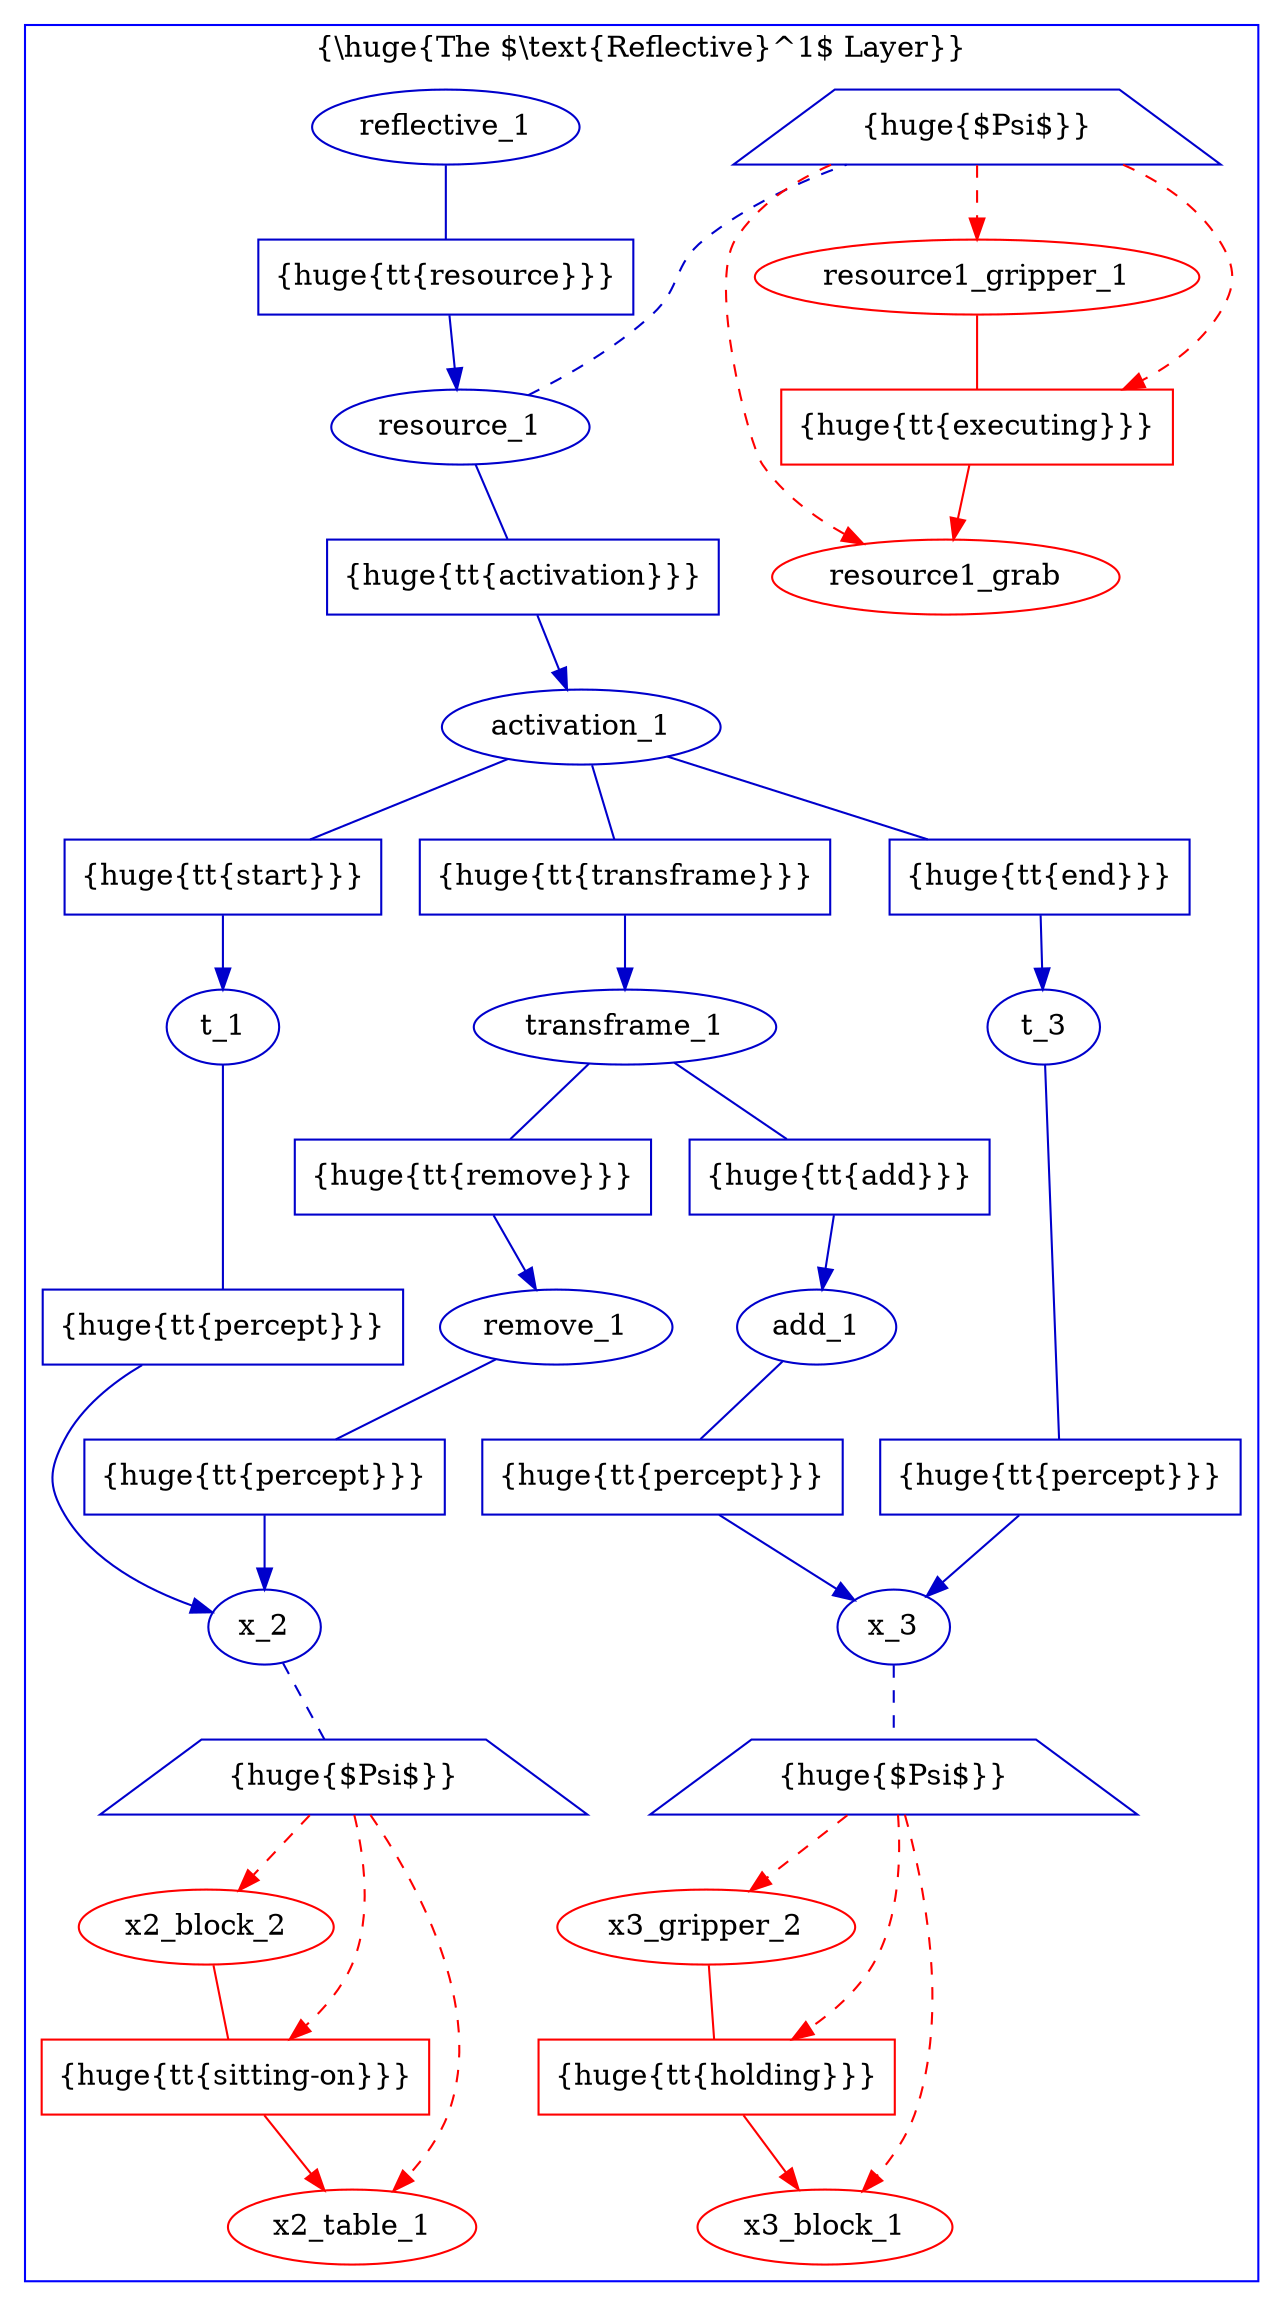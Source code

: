digraph G {

  subgraph cluster_1 {
    label = "{\\huge{The $\\text{Reflective}^1$ Layer}}";
    color=blue
    
    // reflective
    node [fillcolor = white, color = "#0000CC", style = filled];
    edge [color = "#0000CC"];
        
    // x_2^*
    
    x2_block_2   [texlbl = "{\huge{\tt{Block}}}",color=red];
    x2_table_1   [texlbl = "{\huge{\tt{Table}}}",color=red];
    
    x2_block_2_sitting_on_x2_table_1 [shape=box,style=filled,label="{\huge{\tt{sitting-on}}}",color=red];
    x2_block_2 -> x2_block_2_sitting_on_x2_table_1 [arrowhead=none,color=red];
    x2_block_2_sitting_on_x2_table_1 -> x2_table_1 [style="-triangle 45",color=red];
    
    x_2 [texlbl = "{\huge{\tt{Symbol*}}}"];
    x_2_reflecting [shape=trapezium,style=filled,label="{\huge{$\Psi$}}",nodesep="0.02",margin="0.11,0.055"];
    x_2 -> x_2_reflecting [style=dashed,arrowhead=none];
    x_2_reflecting -> x2_block_2 [style="-triangle 45,dashed", color=red];
    x_2_reflecting -> x2_table_1 [style="-triangle 45,dashed", color=red];
    x_2_reflecting -> x2_block_2_sitting_on_x2_table_1 [style="-triangle 45,dashed", color=red];
    
    // x_3^*
    
    x3_gripper_2 [texlbl = "{\huge{\tt{Gripper}}}",color=red];
    x3_block_1   [texlbl = "{\huge{\tt{Block}}}",color=red];
    
    x3_gripper_2_holding_x3_block_1 [shape=box,style=filled,label="{\huge{\tt{holding}}}",color=red];
    x3_gripper_2 -> x3_gripper_2_holding_x3_block_1 [arrowhead=none,color=red];
    x3_gripper_2_holding_x3_block_1 -> x3_block_1 [style="-triangle 45",color=red];
    
    x_3 [texlbl = "{\huge{\tt{Symbol*}}}"];
    x_3_reflecting [shape=trapezium,style=filled,label="{\huge{$\Psi$}}",nodesep="0.02",margin="0.11,0.055"];
    x_3 -> x_3_reflecting [style=dashed,arrowhead=none];
    x_3_reflecting -> x3_gripper_2 [style="-triangle 45,dashed", color=red];
    x_3_reflecting -> x3_block_1 [style="-triangle 45,dashed", color=red];
    x_3_reflecting -> x3_gripper_2_holding_x3_block_1 [style="-triangle 45,dashed", color=red];
    
    // t_1
    
    t_1 [texlbl = "{\huge{\tt{Simultaneity}}}"];
    
    t_1_percept_x_2 [shape=box,style=filled,label="{\huge{\tt{percept}}}"];
    t_1 -> t_1_percept_x_2 [arrowhead=none];
    t_1_percept_x_2 -> x_2 [style="-triangle 45"];
    
    // t_3
    
    t_3 [texlbl = "{\huge{\tt{Simultaneity}}}"];
    
    t_3_percept_x_3 [shape=box,style=filled,label="{\huge{\tt{percept}}}"];
    t_3 -> t_3_percept_x_3 [arrowhead=none];
    t_3_percept_x_3 -> x_3 [style="-triangle 45"];
    
    // remove_1
    
    remove_1 [texlbl = "{\huge{\tt{Remove}}}"];
    
    remove_1_percept_x_2 [shape=box,style=filled,label="{\huge{\tt{percept}}}"];
    remove_1 -> remove_1_percept_x_2 [arrowhead=none];
    remove_1_percept_x_2 -> x_2 [style="-triangle 45"];
    
    // add_1
    
    add_1 [texlbl = "{\huge{\tt{Add}}}"];
    
    add_1_percept_x_3 [shape=box,style=filled,label="{\huge{\tt{percept}}}"];
    add_1 -> add_1_percept_x_3 [arrowhead=none];
    add_1_percept_x_3 -> x_3 [style="-triangle 45"];
    
    // transframe_1
    
    transframe_1 [texlbl = "{\huge{\tt{Transframe}}}"];
    
    transframe_1_past_remove_1 [shape=box,style=filled,label="{\huge{\tt{remove}}}"];
    transframe_1 -> transframe_1_past_remove_1 [arrowhead=none];
    transframe_1_past_remove_1 -> remove_1 [style="-triangle 45"];
    
    transframe_1_future_add_1 [shape=box,style=filled,label="{\huge{\tt{add}}}"];
    transframe_1 -> transframe_1_future_add_1 [arrowhead=none];
    transframe_1_future_add_1 -> add_1 [style="-triangle 45"];
    
    // activation_1
    
    activation_1 [texlbl = "{\huge{\tt{Activation}}}"];
    
    activation_1_start_t_1 [shape=box,style=filled,label="{\huge{\tt{start}}}"];
    activation_1 -> activation_1_start_t_1 [arrowhead=none];
    activation_1_start_t_1 -> t_1 [style="-triangle 45"];
    
    activation_1_end_t_3 [shape=box,style=filled,label="{\huge{\tt{end}}}"];
    activation_1 -> activation_1_end_t_3 [arrowhead=none];
    activation_1_end_t_3 -> t_3 [style="-triangle 45"];
    
    activation_1_transframe_t_3 [shape=box,style=filled,label="{\huge{\tt{transframe}}}"];
    activation_1 -> activation_1_transframe_t_3 [arrowhead=none];
    activation_1_transframe_t_3 -> transframe_1 [style="-triangle 45"];
    
    // resource_1^*
    
    resource1_gripper_1 [texlbl = "{\huge{\tt{Gripper}}}",color=red];
    resource1_grab      [texlbl = "{\huge{\tt{grab}}}",color=red];
    
    resource1_gripper_1_executing_resource1_grab [shape=box,style=filled,label="{\huge{\tt{executing}}}",color=red];
    resource1_gripper_1 -> resource1_gripper_1_executing_resource1_grab [arrowhead=none,color=red];
    resource1_gripper_1_executing_resource1_grab -> resource1_grab [style="-triangle 45",color=red];
    
    resource_1 [texlbl = "{\huge{\tt{Resource*}}}"];
    resource_1_reflecting [shape=trapezium,style=filled,label="{\huge{$\Psi$}}",nodesep="0.02",margin="0.11,0.055"];
    resource_1 -> resource_1_reflecting [style=dashed,arrowhead=none,constraint=false];
    resource_1_reflecting -> resource1_gripper_1 [style="-triangle 45,dashed", color=red];
    resource_1_reflecting -> resource1_grab [style="-triangle 45,dashed", color=red];
    resource_1_reflecting -> resource1_gripper_1_executing_resource1_grab [style="-triangle 45,dashed", color=red];
    
    resource_1_activation_activation_1 [shape=box,style=filled,label="{\huge{\tt{activation}}}"];
    resource_1 -> resource_1_activation_activation_1 [arrowhead=none];
    resource_1_activation_activation_1 -> activation_1 [style="-triangle 45"];
    
    // reflective^1
    
    reflective_1 [texlbl = "{\huge{\tt{Reflective}}}"];
    
    reflective_1_event_resource_1 [shape=box,style=filled,label="{\huge{\tt{resource}}}"];
    reflective_1 -> reflective_1_event_resource_1 [arrowhead=none];
    reflective_1_event_resource_1 -> resource_1 [style="-triangle 45"];
    
    
  }
}
